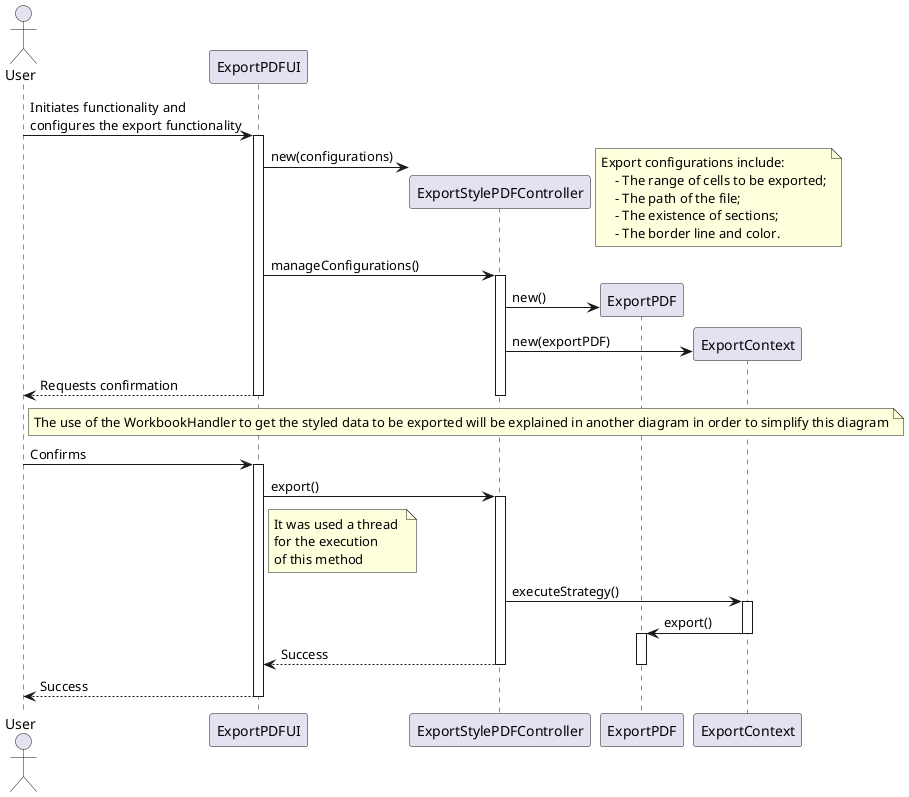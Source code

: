@startuml us025_design_sd.png

actor User
participant ExportPDFUI as UI
participant ExportStylePDFController as Controller


User -> UI : Initiates functionality and \nconfigures the export functionality
activate UI
create Controller
UI -> Controller : new(configurations)
note right
    Export configurations include: 
        - The range of cells to be exported;
        - The path of the file;
        - The existence of sections;
        - The border line and color.
end note

UI -> Controller : manageConfigurations()
activate Controller
create ExportPDF
Controller -> ExportPDF : new()
create ExportContext
Controller -> ExportContext : new(exportPDF)
User <-- UI : Requests confirmation
deactivate Controller
deactivate UI

note right of User
    The use of the WorkbookHandler to get the styled data to be exported will be explained in another diagram in order to simplify this diagram
end note

User -> UI : Confirms
activate UI
UI -> Controller : export()
note right of UI
    It was used a thread 
    for the execution
    of this method
end note
activate Controller
Controller -> ExportContext : executeStrategy()
activate ExportContext
ExportContext -> ExportPDF : export()
deactivate ExportContext
activate ExportPDF
UI <-- Controller : Success
deactivate ExportPDF
deactivate Controller
User <-- UI : Success
deactivate UI

@enduml us025_design_sd.png
